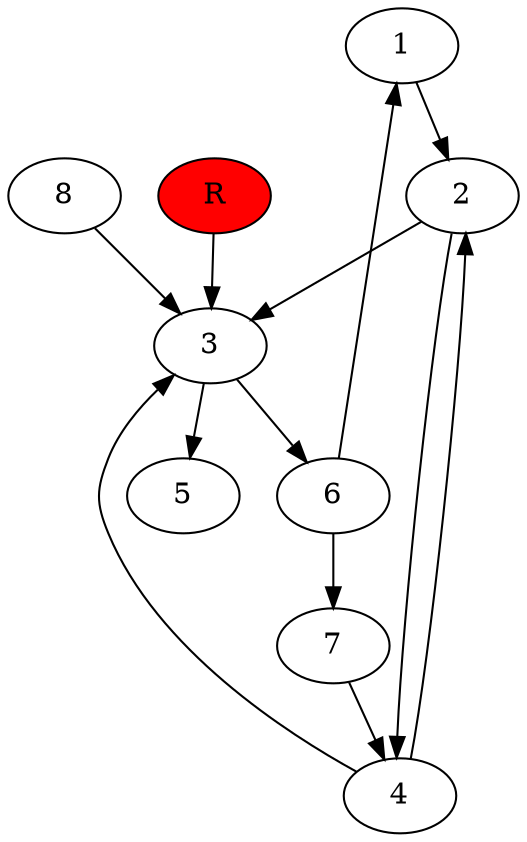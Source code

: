 digraph prb32428 {
	1
	2
	3
	4
	5
	6
	7
	8
	R [fillcolor="#ff0000" style=filled]
	1 -> 2
	2 -> 3
	2 -> 4
	3 -> 5
	3 -> 6
	4 -> 2
	4 -> 3
	6 -> 1
	6 -> 7
	7 -> 4
	8 -> 3
	R -> 3
}
